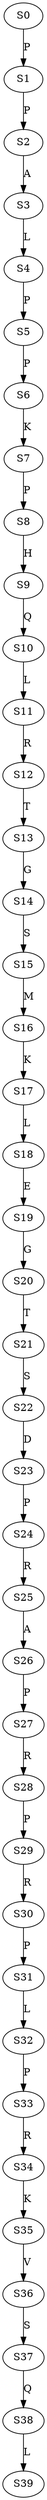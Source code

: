strict digraph  {
	S0 -> S1 [ label = P ];
	S1 -> S2 [ label = P ];
	S2 -> S3 [ label = A ];
	S3 -> S4 [ label = L ];
	S4 -> S5 [ label = P ];
	S5 -> S6 [ label = P ];
	S6 -> S7 [ label = K ];
	S7 -> S8 [ label = P ];
	S8 -> S9 [ label = H ];
	S9 -> S10 [ label = Q ];
	S10 -> S11 [ label = L ];
	S11 -> S12 [ label = R ];
	S12 -> S13 [ label = T ];
	S13 -> S14 [ label = G ];
	S14 -> S15 [ label = S ];
	S15 -> S16 [ label = M ];
	S16 -> S17 [ label = K ];
	S17 -> S18 [ label = L ];
	S18 -> S19 [ label = E ];
	S19 -> S20 [ label = G ];
	S20 -> S21 [ label = T ];
	S21 -> S22 [ label = S ];
	S22 -> S23 [ label = D ];
	S23 -> S24 [ label = P ];
	S24 -> S25 [ label = R ];
	S25 -> S26 [ label = A ];
	S26 -> S27 [ label = P ];
	S27 -> S28 [ label = R ];
	S28 -> S29 [ label = P ];
	S29 -> S30 [ label = R ];
	S30 -> S31 [ label = P ];
	S31 -> S32 [ label = L ];
	S32 -> S33 [ label = P ];
	S33 -> S34 [ label = R ];
	S34 -> S35 [ label = K ];
	S35 -> S36 [ label = V ];
	S36 -> S37 [ label = S ];
	S37 -> S38 [ label = Q ];
	S38 -> S39 [ label = L ];
}
